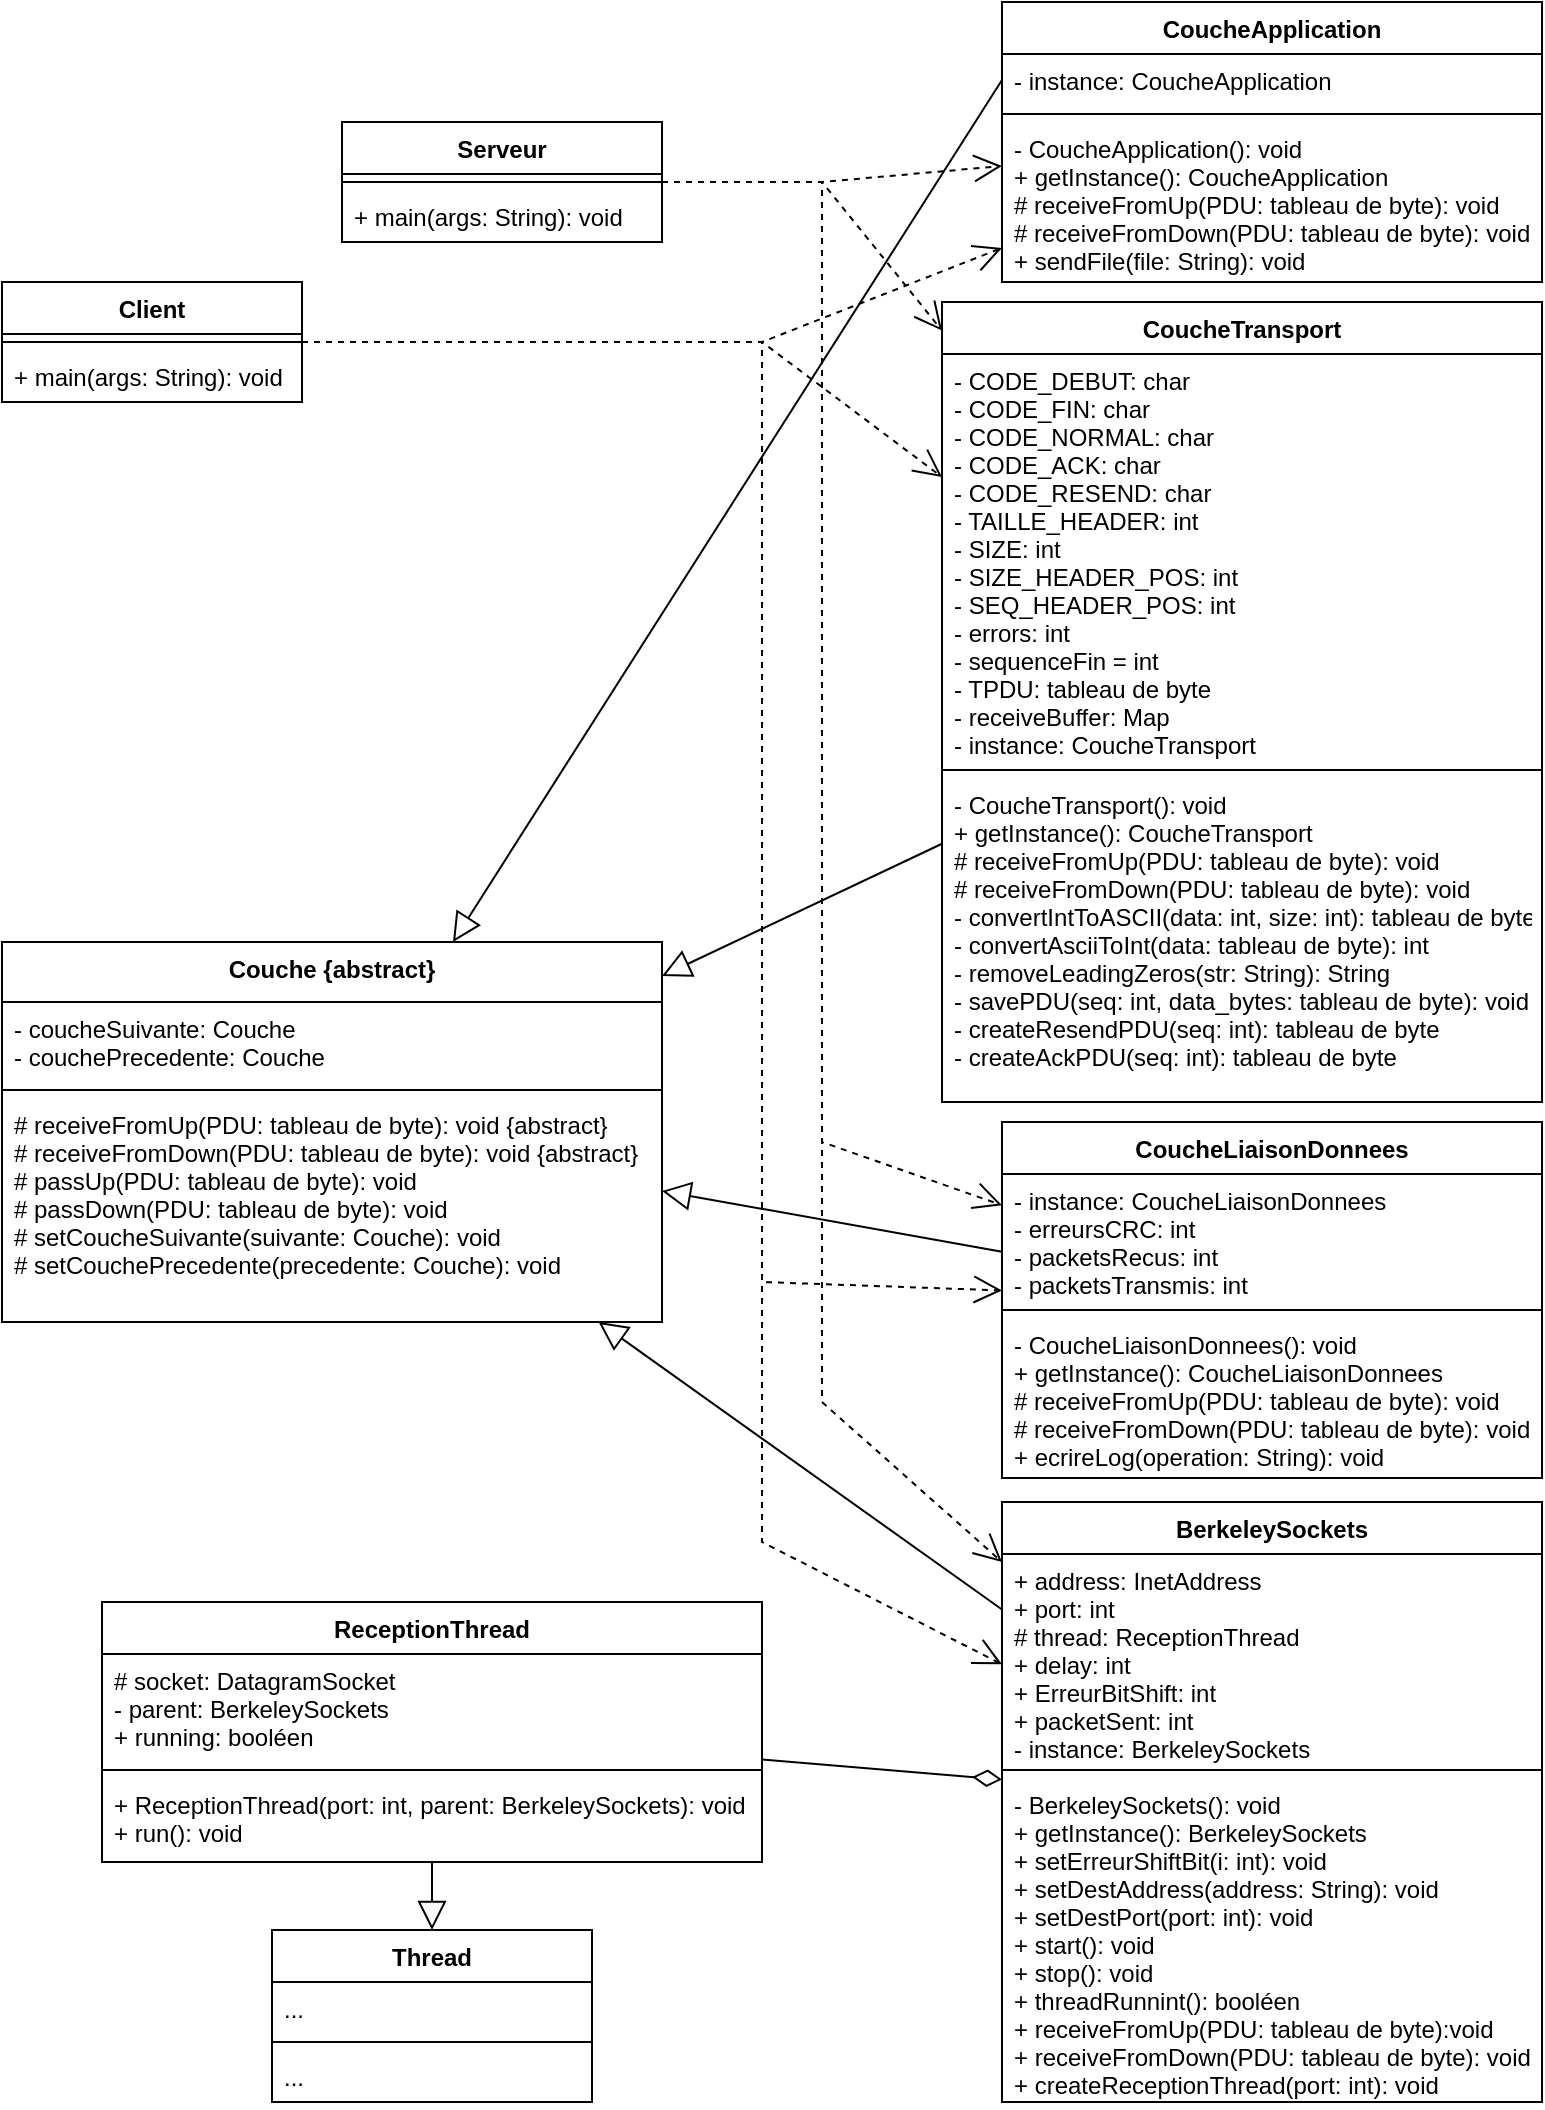 <mxfile version="19.0.2" type="device"><diagram id="oBG0zOhZ-JLN5E-de1ln" name="Page-1"><mxGraphModel dx="1422" dy="859" grid="1" gridSize="10" guides="1" tooltips="1" connect="1" arrows="1" fold="1" page="1" pageScale="1" pageWidth="850" pageHeight="1100" math="0" shadow="0"><root><mxCell id="0"/><mxCell id="1" parent="0"/><mxCell id="93OJdDlT3BkzP85dScdC-1" value="Couche {abstract}" style="swimlane;fontStyle=1;align=center;verticalAlign=top;childLayout=stackLayout;horizontal=1;startSize=30;horizontalStack=0;resizeParent=1;resizeParentMax=0;resizeLast=0;collapsible=1;marginBottom=0;" vertex="1" parent="1"><mxGeometry x="80" y="470" width="330" height="190" as="geometry"/></mxCell><mxCell id="93OJdDlT3BkzP85dScdC-2" value="- coucheSuivante: Couche&#10;- couchePrecedente: Couche" style="text;strokeColor=none;fillColor=none;align=left;verticalAlign=top;spacingLeft=4;spacingRight=4;overflow=hidden;rotatable=0;points=[[0,0.5],[1,0.5]];portConstraint=eastwest;" vertex="1" parent="93OJdDlT3BkzP85dScdC-1"><mxGeometry y="30" width="330" height="40" as="geometry"/></mxCell><mxCell id="93OJdDlT3BkzP85dScdC-3" value="" style="line;strokeWidth=1;fillColor=none;align=left;verticalAlign=middle;spacingTop=-1;spacingLeft=3;spacingRight=3;rotatable=0;labelPosition=right;points=[];portConstraint=eastwest;" vertex="1" parent="93OJdDlT3BkzP85dScdC-1"><mxGeometry y="70" width="330" height="8" as="geometry"/></mxCell><mxCell id="93OJdDlT3BkzP85dScdC-4" value="# receiveFromUp(PDU: tableau de byte): void {abstract}&#10;# receiveFromDown(PDU: tableau de byte): void {abstract}&#10;# passUp(PDU: tableau de byte): void&#10;# passDown(PDU: tableau de byte): void&#10;# setCoucheSuivante(suivante: Couche): void&#10;# setCouchePrecedente(precedente: Couche): void" style="text;strokeColor=none;fillColor=none;align=left;verticalAlign=top;spacingLeft=4;spacingRight=4;overflow=hidden;rotatable=0;points=[[0,0.5],[1,0.5]];portConstraint=eastwest;" vertex="1" parent="93OJdDlT3BkzP85dScdC-1"><mxGeometry y="78" width="330" height="112" as="geometry"/></mxCell><mxCell id="93OJdDlT3BkzP85dScdC-5" value="CoucheApplication" style="swimlane;fontStyle=1;align=center;verticalAlign=top;childLayout=stackLayout;horizontal=1;startSize=26;horizontalStack=0;resizeParent=1;resizeParentMax=0;resizeLast=0;collapsible=1;marginBottom=0;" vertex="1" parent="1"><mxGeometry x="580" width="270" height="140" as="geometry"/></mxCell><mxCell id="93OJdDlT3BkzP85dScdC-6" value="- instance: CoucheApplication" style="text;strokeColor=none;fillColor=none;align=left;verticalAlign=top;spacingLeft=4;spacingRight=4;overflow=hidden;rotatable=0;points=[[0,0.5],[1,0.5]];portConstraint=eastwest;" vertex="1" parent="93OJdDlT3BkzP85dScdC-5"><mxGeometry y="26" width="270" height="26" as="geometry"/></mxCell><mxCell id="93OJdDlT3BkzP85dScdC-7" value="" style="line;strokeWidth=1;fillColor=none;align=left;verticalAlign=middle;spacingTop=-1;spacingLeft=3;spacingRight=3;rotatable=0;labelPosition=right;points=[];portConstraint=eastwest;" vertex="1" parent="93OJdDlT3BkzP85dScdC-5"><mxGeometry y="52" width="270" height="8" as="geometry"/></mxCell><mxCell id="93OJdDlT3BkzP85dScdC-8" value="- CoucheApplication(): void&#10;+ getInstance(): CoucheApplication&#10;# receiveFromUp(PDU: tableau de byte): void&#10;# receiveFromDown(PDU: tableau de byte): void&#10;+ sendFile(file: String): void" style="text;strokeColor=none;fillColor=none;align=left;verticalAlign=top;spacingLeft=4;spacingRight=4;overflow=hidden;rotatable=0;points=[[0,0.5],[1,0.5]];portConstraint=eastwest;" vertex="1" parent="93OJdDlT3BkzP85dScdC-5"><mxGeometry y="60" width="270" height="80" as="geometry"/></mxCell><mxCell id="93OJdDlT3BkzP85dScdC-9" value="CoucheLiaisonDonnees" style="swimlane;fontStyle=1;align=center;verticalAlign=top;childLayout=stackLayout;horizontal=1;startSize=26;horizontalStack=0;resizeParent=1;resizeParentMax=0;resizeLast=0;collapsible=1;marginBottom=0;" vertex="1" parent="1"><mxGeometry x="580" y="560" width="270" height="178" as="geometry"/></mxCell><mxCell id="93OJdDlT3BkzP85dScdC-10" value="- instance: CoucheLiaisonDonnees&#10;- erreursCRC: int&#10;- packetsRecus: int&#10;- packetsTransmis: int" style="text;strokeColor=none;fillColor=none;align=left;verticalAlign=top;spacingLeft=4;spacingRight=4;overflow=hidden;rotatable=0;points=[[0,0.5],[1,0.5]];portConstraint=eastwest;" vertex="1" parent="93OJdDlT3BkzP85dScdC-9"><mxGeometry y="26" width="270" height="64" as="geometry"/></mxCell><mxCell id="93OJdDlT3BkzP85dScdC-11" value="" style="line;strokeWidth=1;fillColor=none;align=left;verticalAlign=middle;spacingTop=-1;spacingLeft=3;spacingRight=3;rotatable=0;labelPosition=right;points=[];portConstraint=eastwest;" vertex="1" parent="93OJdDlT3BkzP85dScdC-9"><mxGeometry y="90" width="270" height="8" as="geometry"/></mxCell><mxCell id="93OJdDlT3BkzP85dScdC-12" value="- CoucheLiaisonDonnees(): void&#10;+ getInstance(): CoucheLiaisonDonnees&#10;# receiveFromUp(PDU: tableau de byte): void&#10;# receiveFromDown(PDU: tableau de byte): void&#10;+ ecrireLog(operation: String): void" style="text;strokeColor=none;fillColor=none;align=left;verticalAlign=top;spacingLeft=4;spacingRight=4;overflow=hidden;rotatable=0;points=[[0,0.5],[1,0.5]];portConstraint=eastwest;" vertex="1" parent="93OJdDlT3BkzP85dScdC-9"><mxGeometry y="98" width="270" height="80" as="geometry"/></mxCell><mxCell id="93OJdDlT3BkzP85dScdC-13" value="CoucheTransport" style="swimlane;fontStyle=1;align=center;verticalAlign=top;childLayout=stackLayout;horizontal=1;startSize=26;horizontalStack=0;resizeParent=1;resizeParentMax=0;resizeLast=0;collapsible=1;marginBottom=0;" vertex="1" parent="1"><mxGeometry x="550" y="150" width="300" height="400" as="geometry"/></mxCell><mxCell id="93OJdDlT3BkzP85dScdC-14" value="- CODE_DEBUT: char&#10;- CODE_FIN: char&#10;- CODE_NORMAL: char&#10;- CODE_ACK: char&#10;- CODE_RESEND: char&#10;- TAILLE_HEADER: int&#10;- SIZE: int&#10;- SIZE_HEADER_POS: int&#10;- SEQ_HEADER_POS: int&#10;- errors: int&#10;- sequenceFin = int&#10;- TPDU: tableau de byte&#10;- receiveBuffer: Map&#10;- instance: CoucheTransport" style="text;strokeColor=none;fillColor=none;align=left;verticalAlign=top;spacingLeft=4;spacingRight=4;overflow=hidden;rotatable=0;points=[[0,0.5],[1,0.5]];portConstraint=eastwest;" vertex="1" parent="93OJdDlT3BkzP85dScdC-13"><mxGeometry y="26" width="300" height="204" as="geometry"/></mxCell><mxCell id="93OJdDlT3BkzP85dScdC-15" value="" style="line;strokeWidth=1;fillColor=none;align=left;verticalAlign=middle;spacingTop=-1;spacingLeft=3;spacingRight=3;rotatable=0;labelPosition=right;points=[];portConstraint=eastwest;" vertex="1" parent="93OJdDlT3BkzP85dScdC-13"><mxGeometry y="230" width="300" height="8" as="geometry"/></mxCell><mxCell id="93OJdDlT3BkzP85dScdC-16" value="- CoucheTransport(): void&#10;+ getInstance(): CoucheTransport&#10;# receiveFromUp(PDU: tableau de byte): void&#10;# receiveFromDown(PDU: tableau de byte): void&#10;- convertIntToASCII(data: int, size: int): tableau de byte&#10;- convertAsciiToInt(data: tableau de byte): int&#10;- removeLeadingZeros(str: String): String&#10;- savePDU(seq: int, data_bytes: tableau de byte): void&#10;- createResendPDU(seq: int): tableau de byte&#10;- createAckPDU(seq: int): tableau de byte" style="text;strokeColor=none;fillColor=none;align=left;verticalAlign=top;spacingLeft=4;spacingRight=4;overflow=hidden;rotatable=0;points=[[0,0.5],[1,0.5]];portConstraint=eastwest;" vertex="1" parent="93OJdDlT3BkzP85dScdC-13"><mxGeometry y="238" width="300" height="162" as="geometry"/></mxCell><mxCell id="93OJdDlT3BkzP85dScdC-21" value="Serveur" style="swimlane;fontStyle=1;align=center;verticalAlign=top;childLayout=stackLayout;horizontal=1;startSize=26;horizontalStack=0;resizeParent=1;resizeParentMax=0;resizeLast=0;collapsible=1;marginBottom=0;" vertex="1" parent="1"><mxGeometry x="250" y="60" width="160" height="60" as="geometry"/></mxCell><mxCell id="93OJdDlT3BkzP85dScdC-22" value="" style="line;strokeWidth=1;fillColor=none;align=left;verticalAlign=middle;spacingTop=-1;spacingLeft=3;spacingRight=3;rotatable=0;labelPosition=right;points=[];portConstraint=eastwest;" vertex="1" parent="93OJdDlT3BkzP85dScdC-21"><mxGeometry y="26" width="160" height="8" as="geometry"/></mxCell><mxCell id="93OJdDlT3BkzP85dScdC-23" value="+ main(args: String): void" style="text;strokeColor=none;fillColor=none;align=left;verticalAlign=top;spacingLeft=4;spacingRight=4;overflow=hidden;rotatable=0;points=[[0,0.5],[1,0.5]];portConstraint=eastwest;" vertex="1" parent="93OJdDlT3BkzP85dScdC-21"><mxGeometry y="34" width="160" height="26" as="geometry"/></mxCell><mxCell id="93OJdDlT3BkzP85dScdC-27" value="Client" style="swimlane;fontStyle=1;align=center;verticalAlign=top;childLayout=stackLayout;horizontal=1;startSize=26;horizontalStack=0;resizeParent=1;resizeParentMax=0;resizeLast=0;collapsible=1;marginBottom=0;" vertex="1" parent="1"><mxGeometry x="80" y="140" width="150" height="60" as="geometry"/></mxCell><mxCell id="93OJdDlT3BkzP85dScdC-29" value="" style="line;strokeWidth=1;fillColor=none;align=left;verticalAlign=middle;spacingTop=-1;spacingLeft=3;spacingRight=3;rotatable=0;labelPosition=right;points=[];portConstraint=eastwest;" vertex="1" parent="93OJdDlT3BkzP85dScdC-27"><mxGeometry y="26" width="150" height="8" as="geometry"/></mxCell><mxCell id="93OJdDlT3BkzP85dScdC-30" value="+ main(args: String): void" style="text;strokeColor=none;fillColor=none;align=left;verticalAlign=top;spacingLeft=4;spacingRight=4;overflow=hidden;rotatable=0;points=[[0,0.5],[1,0.5]];portConstraint=eastwest;" vertex="1" parent="93OJdDlT3BkzP85dScdC-27"><mxGeometry y="34" width="150" height="26" as="geometry"/></mxCell><mxCell id="93OJdDlT3BkzP85dScdC-34" value="" style="endArrow=block;html=1;rounded=0;endSize=12;strokeWidth=1;endFill=0;" edge="1" parent="1" source="93OJdDlT3BkzP85dScdC-13" target="93OJdDlT3BkzP85dScdC-1"><mxGeometry width="50" height="50" relative="1" as="geometry"><mxPoint x="400" y="949.5" as="sourcePoint"/><mxPoint x="330" y="975.522" as="targetPoint"/></mxGeometry></mxCell><mxCell id="93OJdDlT3BkzP85dScdC-35" value="" style="endArrow=block;html=1;rounded=0;endSize=12;strokeWidth=1;endFill=0;exitX=0;exitY=0.5;exitDx=0;exitDy=0;" edge="1" parent="1" source="93OJdDlT3BkzP85dScdC-6" target="93OJdDlT3BkzP85dScdC-1"><mxGeometry width="50" height="50" relative="1" as="geometry"><mxPoint x="428.103" y="820" as="sourcePoint"/><mxPoint x="425" y="910" as="targetPoint"/></mxGeometry></mxCell><mxCell id="93OJdDlT3BkzP85dScdC-36" value="" style="endArrow=block;html=1;rounded=0;endSize=12;strokeWidth=1;endFill=0;" edge="1" parent="1" source="93OJdDlT3BkzP85dScdC-9" target="93OJdDlT3BkzP85dScdC-1"><mxGeometry width="50" height="50" relative="1" as="geometry"><mxPoint x="171.916" y="560" as="sourcePoint"/><mxPoint x="306.86" y="910.95" as="targetPoint"/></mxGeometry></mxCell><mxCell id="93OJdDlT3BkzP85dScdC-37" value="BerkeleySockets" style="swimlane;fontStyle=1;align=center;verticalAlign=top;childLayout=stackLayout;horizontal=1;startSize=26;horizontalStack=0;resizeParent=1;resizeParentMax=0;resizeLast=0;collapsible=1;marginBottom=0;" vertex="1" parent="1"><mxGeometry x="580" y="750" width="270" height="300" as="geometry"/></mxCell><mxCell id="93OJdDlT3BkzP85dScdC-38" value="+ address: InetAddress&#10;+ port: int&#10;# thread: ReceptionThread&#10;+ delay: int&#10;+ ErreurBitShift: int&#10;+ packetSent: int&#10;- instance: BerkeleySockets" style="text;strokeColor=none;fillColor=none;align=left;verticalAlign=top;spacingLeft=4;spacingRight=4;overflow=hidden;rotatable=0;points=[[0,0.5],[1,0.5]];portConstraint=eastwest;" vertex="1" parent="93OJdDlT3BkzP85dScdC-37"><mxGeometry y="26" width="270" height="104" as="geometry"/></mxCell><mxCell id="93OJdDlT3BkzP85dScdC-39" value="" style="line;strokeWidth=1;fillColor=none;align=left;verticalAlign=middle;spacingTop=-1;spacingLeft=3;spacingRight=3;rotatable=0;labelPosition=right;points=[];portConstraint=eastwest;" vertex="1" parent="93OJdDlT3BkzP85dScdC-37"><mxGeometry y="130" width="270" height="8" as="geometry"/></mxCell><mxCell id="93OJdDlT3BkzP85dScdC-40" value="- BerkeleySockets(): void &#10;+ getInstance(): BerkeleySockets&#10;+ setErreurShiftBit(i: int): void&#10;+ setDestAddress(address: String): void&#10;+ setDestPort(port: int): void&#10;+ start(): void&#10;+ stop(): void&#10;+ threadRunnint(): booléen&#10;+ receiveFromUp(PDU: tableau de byte):void&#10;+ receiveFromDown(PDU: tableau de byte): void&#10;+ createReceptionThread(port: int): void&#10;" style="text;strokeColor=none;fillColor=none;align=left;verticalAlign=top;spacingLeft=4;spacingRight=4;overflow=hidden;rotatable=0;points=[[0,0.5],[1,0.5]];portConstraint=eastwest;" vertex="1" parent="93OJdDlT3BkzP85dScdC-37"><mxGeometry y="138" width="270" height="162" as="geometry"/></mxCell><mxCell id="93OJdDlT3BkzP85dScdC-41" value="ReceptionThread" style="swimlane;fontStyle=1;align=center;verticalAlign=top;childLayout=stackLayout;horizontal=1;startSize=26;horizontalStack=0;resizeParent=1;resizeParentMax=0;resizeLast=0;collapsible=1;marginBottom=0;" vertex="1" parent="1"><mxGeometry x="130" y="800" width="330" height="130" as="geometry"/></mxCell><mxCell id="93OJdDlT3BkzP85dScdC-42" value="# socket: DatagramSocket&#10;- parent: BerkeleySockets&#10;+ running: booléen" style="text;strokeColor=none;fillColor=none;align=left;verticalAlign=top;spacingLeft=4;spacingRight=4;overflow=hidden;rotatable=0;points=[[0,0.5],[1,0.5]];portConstraint=eastwest;" vertex="1" parent="93OJdDlT3BkzP85dScdC-41"><mxGeometry y="26" width="330" height="54" as="geometry"/></mxCell><mxCell id="93OJdDlT3BkzP85dScdC-43" value="" style="line;strokeWidth=1;fillColor=none;align=left;verticalAlign=middle;spacingTop=-1;spacingLeft=3;spacingRight=3;rotatable=0;labelPosition=right;points=[];portConstraint=eastwest;" vertex="1" parent="93OJdDlT3BkzP85dScdC-41"><mxGeometry y="80" width="330" height="8" as="geometry"/></mxCell><mxCell id="93OJdDlT3BkzP85dScdC-44" value="+ ReceptionThread(port: int, parent: BerkeleySockets): void&#10;+ run(): void" style="text;strokeColor=none;fillColor=none;align=left;verticalAlign=top;spacingLeft=4;spacingRight=4;overflow=hidden;rotatable=0;points=[[0,0.5],[1,0.5]];portConstraint=eastwest;" vertex="1" parent="93OJdDlT3BkzP85dScdC-41"><mxGeometry y="88" width="330" height="42" as="geometry"/></mxCell><mxCell id="93OJdDlT3BkzP85dScdC-45" value="Thread" style="swimlane;fontStyle=1;align=center;verticalAlign=top;childLayout=stackLayout;horizontal=1;startSize=26;horizontalStack=0;resizeParent=1;resizeParentMax=0;resizeLast=0;collapsible=1;marginBottom=0;" vertex="1" parent="1"><mxGeometry x="215" y="964" width="160" height="86" as="geometry"/></mxCell><mxCell id="93OJdDlT3BkzP85dScdC-46" value="..." style="text;strokeColor=none;fillColor=none;align=left;verticalAlign=top;spacingLeft=4;spacingRight=4;overflow=hidden;rotatable=0;points=[[0,0.5],[1,0.5]];portConstraint=eastwest;" vertex="1" parent="93OJdDlT3BkzP85dScdC-45"><mxGeometry y="26" width="160" height="26" as="geometry"/></mxCell><mxCell id="93OJdDlT3BkzP85dScdC-47" value="" style="line;strokeWidth=1;fillColor=none;align=left;verticalAlign=middle;spacingTop=-1;spacingLeft=3;spacingRight=3;rotatable=0;labelPosition=right;points=[];portConstraint=eastwest;" vertex="1" parent="93OJdDlT3BkzP85dScdC-45"><mxGeometry y="52" width="160" height="8" as="geometry"/></mxCell><mxCell id="93OJdDlT3BkzP85dScdC-48" value="..." style="text;strokeColor=none;fillColor=none;align=left;verticalAlign=top;spacingLeft=4;spacingRight=4;overflow=hidden;rotatable=0;points=[[0,0.5],[1,0.5]];portConstraint=eastwest;" vertex="1" parent="93OJdDlT3BkzP85dScdC-45"><mxGeometry y="60" width="160" height="26" as="geometry"/></mxCell><mxCell id="93OJdDlT3BkzP85dScdC-49" value="" style="endArrow=block;html=1;rounded=0;endSize=12;strokeWidth=1;endFill=0;" edge="1" parent="1" source="93OJdDlT3BkzP85dScdC-37" target="93OJdDlT3BkzP85dScdC-1"><mxGeometry width="50" height="50" relative="1" as="geometry"><mxPoint x="590" y="639.788" as="sourcePoint"/><mxPoint x="370" y="608.481" as="targetPoint"/></mxGeometry></mxCell><mxCell id="93OJdDlT3BkzP85dScdC-50" value="" style="endArrow=block;html=1;rounded=0;endSize=12;strokeWidth=1;endFill=0;" edge="1" parent="1" source="93OJdDlT3BkzP85dScdC-41" target="93OJdDlT3BkzP85dScdC-45"><mxGeometry width="50" height="50" relative="1" as="geometry"><mxPoint x="700" y="835.625" as="sourcePoint"/><mxPoint x="467" y="690" as="targetPoint"/></mxGeometry></mxCell><mxCell id="93OJdDlT3BkzP85dScdC-51" value="" style="endArrow=diamondThin;html=1;rounded=0;sourcePerimeterSpacing=0;targetPerimeterSpacing=0;strokeColor=default;strokeWidth=1;jumpSize=6;endFill=0;spacing=3;fontSize=23;endSize=12;" edge="1" parent="1" source="93OJdDlT3BkzP85dScdC-41" target="93OJdDlT3BkzP85dScdC-37"><mxGeometry width="50" height="50" relative="1" as="geometry"><mxPoint x="370" y="840" as="sourcePoint"/><mxPoint x="540" y="860" as="targetPoint"/></mxGeometry></mxCell><mxCell id="93OJdDlT3BkzP85dScdC-52" value="" style="endArrow=open;html=1;rounded=0;fontSize=23;endSize=12;sourcePerimeterSpacing=0;targetPerimeterSpacing=0;strokeColor=default;strokeWidth=1;jumpSize=6;dashed=1;endFill=0;" edge="1" parent="1" source="93OJdDlT3BkzP85dScdC-27" target="93OJdDlT3BkzP85dScdC-5"><mxGeometry width="50" height="50" relative="1" as="geometry"><mxPoint x="90" y="360" as="sourcePoint"/><mxPoint x="140" y="310" as="targetPoint"/><Array as="points"><mxPoint x="460" y="170"/></Array></mxGeometry></mxCell><mxCell id="93OJdDlT3BkzP85dScdC-53" value="" style="endArrow=open;html=1;rounded=0;fontSize=23;endSize=12;sourcePerimeterSpacing=0;targetPerimeterSpacing=0;strokeColor=default;strokeWidth=1;jumpSize=6;dashed=1;endFill=0;" edge="1" parent="1" source="93OJdDlT3BkzP85dScdC-27" target="93OJdDlT3BkzP85dScdC-13"><mxGeometry width="50" height="50" relative="1" as="geometry"><mxPoint x="240" y="166.607" as="sourcePoint"/><mxPoint x="590" y="104.107" as="targetPoint"/><Array as="points"><mxPoint x="460" y="170"/></Array></mxGeometry></mxCell><mxCell id="93OJdDlT3BkzP85dScdC-54" value="" style="endArrow=open;html=1;rounded=0;fontSize=23;endSize=12;sourcePerimeterSpacing=0;targetPerimeterSpacing=0;strokeColor=default;strokeWidth=1;jumpSize=6;dashed=1;endFill=0;" edge="1" parent="1" source="93OJdDlT3BkzP85dScdC-27" target="93OJdDlT3BkzP85dScdC-9"><mxGeometry width="50" height="50" relative="1" as="geometry"><mxPoint x="240" y="204.771" as="sourcePoint"/><mxPoint x="560" y="310.459" as="targetPoint"/><Array as="points"><mxPoint x="460" y="170"/><mxPoint x="460" y="640"/></Array></mxGeometry></mxCell><mxCell id="93OJdDlT3BkzP85dScdC-55" value="" style="endArrow=open;html=1;rounded=0;fontSize=23;endSize=12;sourcePerimeterSpacing=0;targetPerimeterSpacing=0;strokeColor=default;strokeWidth=1;jumpSize=6;dashed=1;endFill=0;" edge="1" parent="1" target="93OJdDlT3BkzP85dScdC-37"><mxGeometry width="50" height="50" relative="1" as="geometry"><mxPoint x="230" y="170" as="sourcePoint"/><mxPoint x="580" y="644.235" as="targetPoint"/><Array as="points"><mxPoint x="460" y="170"/><mxPoint x="460" y="640"/><mxPoint x="460" y="770"/></Array></mxGeometry></mxCell><mxCell id="93OJdDlT3BkzP85dScdC-56" value="" style="endArrow=open;html=1;rounded=0;fontSize=23;endSize=12;sourcePerimeterSpacing=0;targetPerimeterSpacing=0;strokeColor=default;strokeWidth=1;jumpSize=6;dashed=1;endFill=0;" edge="1" parent="1" source="93OJdDlT3BkzP85dScdC-21" target="93OJdDlT3BkzP85dScdC-5"><mxGeometry width="50" height="50" relative="1" as="geometry"><mxPoint x="240" y="180" as="sourcePoint"/><mxPoint x="590" y="772.353" as="targetPoint"/><Array as="points"><mxPoint x="490" y="90"/></Array></mxGeometry></mxCell><mxCell id="93OJdDlT3BkzP85dScdC-57" value="" style="endArrow=open;html=1;rounded=0;fontSize=23;endSize=12;sourcePerimeterSpacing=0;targetPerimeterSpacing=0;strokeColor=default;strokeWidth=1;jumpSize=6;dashed=1;endFill=0;" edge="1" parent="1" source="93OJdDlT3BkzP85dScdC-21" target="93OJdDlT3BkzP85dScdC-13"><mxGeometry width="50" height="50" relative="1" as="geometry"><mxPoint x="425" y="108" as="sourcePoint"/><mxPoint x="595" y="100" as="targetPoint"/><Array as="points"><mxPoint x="490" y="90"/></Array></mxGeometry></mxCell><mxCell id="93OJdDlT3BkzP85dScdC-58" value="" style="endArrow=open;html=1;rounded=0;fontSize=23;endSize=12;sourcePerimeterSpacing=0;targetPerimeterSpacing=0;strokeColor=default;strokeWidth=1;jumpSize=6;dashed=1;endFill=0;" edge="1" parent="1" target="93OJdDlT3BkzP85dScdC-9"><mxGeometry width="50" height="50" relative="1" as="geometry"><mxPoint x="410" y="90" as="sourcePoint"/><mxPoint x="490" y="590" as="targetPoint"/><Array as="points"><mxPoint x="490" y="90"/><mxPoint x="490" y="570"/></Array></mxGeometry></mxCell><mxCell id="93OJdDlT3BkzP85dScdC-59" value="" style="endArrow=open;html=1;rounded=0;fontSize=23;endSize=12;sourcePerimeterSpacing=0;targetPerimeterSpacing=0;strokeColor=default;strokeWidth=1;jumpSize=6;dashed=1;endFill=0;" edge="1" parent="1" target="93OJdDlT3BkzP85dScdC-37"><mxGeometry width="50" height="50" relative="1" as="geometry"><mxPoint x="410" y="90" as="sourcePoint"/><mxPoint x="580" y="601.6" as="targetPoint"/><Array as="points"><mxPoint x="490" y="90"/><mxPoint x="490" y="570"/><mxPoint x="490" y="700"/></Array></mxGeometry></mxCell></root></mxGraphModel></diagram></mxfile>